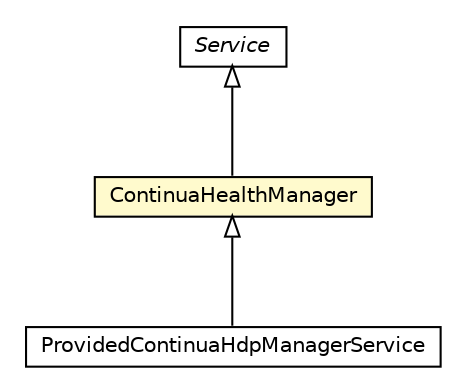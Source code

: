 #!/usr/local/bin/dot
#
# Class diagram 
# Generated by UMLGraph version R5_6-24-gf6e263 (http://www.umlgraph.org/)
#

digraph G {
	edge [fontname="Helvetica",fontsize=10,labelfontname="Helvetica",labelfontsize=10];
	node [fontname="Helvetica",fontsize=10,shape=plaintext];
	nodesep=0.25;
	ranksep=0.5;
	// org.universAAL.middleware.service.owl.Service
	c3015420 [label=<<table title="org.universAAL.middleware.service.owl.Service" border="0" cellborder="1" cellspacing="0" cellpadding="2" port="p" href="../../middleware/service/owl/Service.html">
		<tr><td><table border="0" cellspacing="0" cellpadding="1">
<tr><td align="center" balign="center"><font face="Helvetica-Oblique"> Service </font></td></tr>
		</table></td></tr>
		</table>>, URL="../../middleware/service/owl/Service.html", fontname="Helvetica", fontcolor="black", fontsize=10.0];
	// org.universAAL.ontology.continua.ContinuaHealthManager
	c3016000 [label=<<table title="org.universAAL.ontology.continua.ContinuaHealthManager" border="0" cellborder="1" cellspacing="0" cellpadding="2" port="p" bgcolor="lemonChiffon" href="./ContinuaHealthManager.html">
		<tr><td><table border="0" cellspacing="0" cellpadding="1">
<tr><td align="center" balign="center"> ContinuaHealthManager </td></tr>
		</table></td></tr>
		</table>>, URL="./ContinuaHealthManager.html", fontname="Helvetica", fontcolor="black", fontsize=10.0];
	// org.universAAL.lddi.hdp.ProvidedContinuaHdpManagerService
	c3016672 [label=<<table title="org.universAAL.lddi.hdp.ProvidedContinuaHdpManagerService" border="0" cellborder="1" cellspacing="0" cellpadding="2" port="p" href="../../lddi/hdp/ProvidedContinuaHdpManagerService.html">
		<tr><td><table border="0" cellspacing="0" cellpadding="1">
<tr><td align="center" balign="center"> ProvidedContinuaHdpManagerService </td></tr>
		</table></td></tr>
		</table>>, URL="../../lddi/hdp/ProvidedContinuaHdpManagerService.html", fontname="Helvetica", fontcolor="black", fontsize=10.0];
	//org.universAAL.ontology.continua.ContinuaHealthManager extends org.universAAL.middleware.service.owl.Service
	c3015420:p -> c3016000:p [dir=back,arrowtail=empty];
	//org.universAAL.lddi.hdp.ProvidedContinuaHdpManagerService extends org.universAAL.ontology.continua.ContinuaHealthManager
	c3016000:p -> c3016672:p [dir=back,arrowtail=empty];
}

